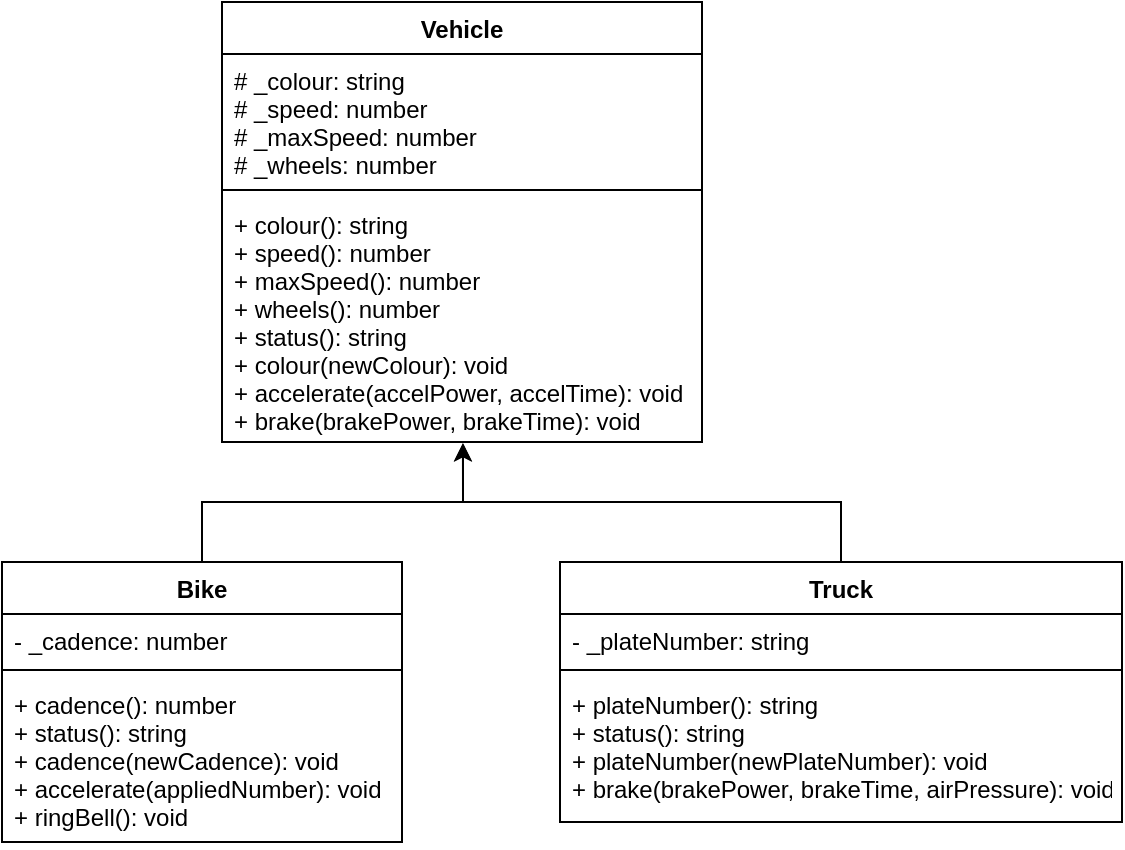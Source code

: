 <mxfile>
    <diagram id="5gMrNbhCcvMap2-kCo8e" name="Page-1">
        <mxGraphModel dx="713" dy="562" grid="1" gridSize="10" guides="1" tooltips="1" connect="1" arrows="1" fold="1" page="1" pageScale="1" pageWidth="827" pageHeight="1169" math="0" shadow="0">
            <root>
                <mxCell id="0"/>
                <mxCell id="1" parent="0"/>
                <mxCell id="180" value="Vehicle" style="swimlane;fontStyle=1;align=center;verticalAlign=top;childLayout=stackLayout;horizontal=1;startSize=26;horizontalStack=0;resizeParent=1;resizeParentMax=0;resizeLast=0;collapsible=1;marginBottom=0;" parent="1" vertex="1">
                    <mxGeometry x="150" y="40" width="240" height="220" as="geometry">
                        <mxRectangle x="40" y="40" width="110" height="30" as="alternateBounds"/>
                    </mxGeometry>
                </mxCell>
                <mxCell id="181" value="# _colour: string&#10;# _speed: number&#10;# _maxSpeed: number&#10;# _wheels: number" style="text;strokeColor=none;fillColor=none;align=left;verticalAlign=top;spacingLeft=4;spacingRight=4;overflow=hidden;rotatable=0;points=[[0,0.5],[1,0.5]];portConstraint=eastwest;" parent="180" vertex="1">
                    <mxGeometry y="26" width="240" height="64" as="geometry"/>
                </mxCell>
                <mxCell id="182" value="" style="line;strokeWidth=1;fillColor=none;align=left;verticalAlign=middle;spacingTop=-1;spacingLeft=3;spacingRight=3;rotatable=0;labelPosition=right;points=[];portConstraint=eastwest;strokeColor=inherit;" parent="180" vertex="1">
                    <mxGeometry y="90" width="240" height="8" as="geometry"/>
                </mxCell>
                <mxCell id="183" value="+ colour(): string&#10;+ speed(): number&#10;+ maxSpeed(): number&#10;+ wheels(): number&#10;+ status(): string&#10;+ colour(newColour): void&#10;+ accelerate(accelPower, accelTime): void&#10;+ brake(brakePower, brakeTime): void" style="text;strokeColor=none;fillColor=none;align=left;verticalAlign=top;spacingLeft=4;spacingRight=4;overflow=hidden;rotatable=0;points=[[0,0.5],[1,0.5]];portConstraint=eastwest;" parent="180" vertex="1">
                    <mxGeometry y="98" width="240" height="122" as="geometry"/>
                </mxCell>
                <mxCell id="188" style="edgeStyle=orthogonalEdgeStyle;html=1;entryX=0.502;entryY=1.004;entryDx=0;entryDy=0;entryPerimeter=0;rounded=0;" parent="1" source="184" target="183" edge="1">
                    <mxGeometry relative="1" as="geometry"/>
                </mxCell>
                <mxCell id="184" value="Bike" style="swimlane;fontStyle=1;align=center;verticalAlign=top;childLayout=stackLayout;horizontal=1;startSize=26;horizontalStack=0;resizeParent=1;resizeParentMax=0;resizeLast=0;collapsible=1;marginBottom=0;" parent="1" vertex="1">
                    <mxGeometry x="40" y="320" width="200" height="140" as="geometry">
                        <mxRectangle x="40" y="40" width="110" height="30" as="alternateBounds"/>
                    </mxGeometry>
                </mxCell>
                <mxCell id="185" value="- _cadence: number" style="text;strokeColor=none;fillColor=none;align=left;verticalAlign=top;spacingLeft=4;spacingRight=4;overflow=hidden;rotatable=0;points=[[0,0.5],[1,0.5]];portConstraint=eastwest;" parent="184" vertex="1">
                    <mxGeometry y="26" width="200" height="24" as="geometry"/>
                </mxCell>
                <mxCell id="186" value="" style="line;strokeWidth=1;fillColor=none;align=left;verticalAlign=middle;spacingTop=-1;spacingLeft=3;spacingRight=3;rotatable=0;labelPosition=right;points=[];portConstraint=eastwest;strokeColor=inherit;" parent="184" vertex="1">
                    <mxGeometry y="50" width="200" height="8" as="geometry"/>
                </mxCell>
                <mxCell id="187" value="+ cadence(): number&#10;+ status(): string&#10;+ cadence(newCadence): void&#10;+ accelerate(appliedNumber): void&#10;+ ringBell(): void" style="text;strokeColor=none;fillColor=none;align=left;verticalAlign=top;spacingLeft=4;spacingRight=4;overflow=hidden;rotatable=0;points=[[0,0.5],[1,0.5]];portConstraint=eastwest;" parent="184" vertex="1">
                    <mxGeometry y="58" width="200" height="82" as="geometry"/>
                </mxCell>
                <mxCell id="193" style="edgeStyle=orthogonalEdgeStyle;rounded=0;html=1;entryX=0.502;entryY=1.006;entryDx=0;entryDy=0;entryPerimeter=0;" parent="1" source="189" target="183" edge="1">
                    <mxGeometry relative="1" as="geometry"/>
                </mxCell>
                <mxCell id="189" value="Truck" style="swimlane;fontStyle=1;align=center;verticalAlign=top;childLayout=stackLayout;horizontal=1;startSize=26;horizontalStack=0;resizeParent=1;resizeParentMax=0;resizeLast=0;collapsible=1;marginBottom=0;" parent="1" vertex="1">
                    <mxGeometry x="319" y="320" width="281" height="130" as="geometry">
                        <mxRectangle x="40" y="40" width="110" height="30" as="alternateBounds"/>
                    </mxGeometry>
                </mxCell>
                <mxCell id="190" value="- _plateNumber: string" style="text;strokeColor=none;fillColor=none;align=left;verticalAlign=top;spacingLeft=4;spacingRight=4;overflow=hidden;rotatable=0;points=[[0,0.5],[1,0.5]];portConstraint=eastwest;" parent="189" vertex="1">
                    <mxGeometry y="26" width="281" height="24" as="geometry"/>
                </mxCell>
                <mxCell id="191" value="" style="line;strokeWidth=1;fillColor=none;align=left;verticalAlign=middle;spacingTop=-1;spacingLeft=3;spacingRight=3;rotatable=0;labelPosition=right;points=[];portConstraint=eastwest;strokeColor=inherit;" parent="189" vertex="1">
                    <mxGeometry y="50" width="281" height="8" as="geometry"/>
                </mxCell>
                <mxCell id="192" value="+ plateNumber(): string&#10;+ status(): string&#10;+ plateNumber(newPlateNumber): void&#10;+ brake(brakePower, brakeTime, airPressure): void" style="text;strokeColor=none;fillColor=none;align=left;verticalAlign=top;spacingLeft=4;spacingRight=4;overflow=hidden;rotatable=0;points=[[0,0.5],[1,0.5]];portConstraint=eastwest;" parent="189" vertex="1">
                    <mxGeometry y="58" width="281" height="72" as="geometry"/>
                </mxCell>
            </root>
        </mxGraphModel>
    </diagram>
</mxfile>